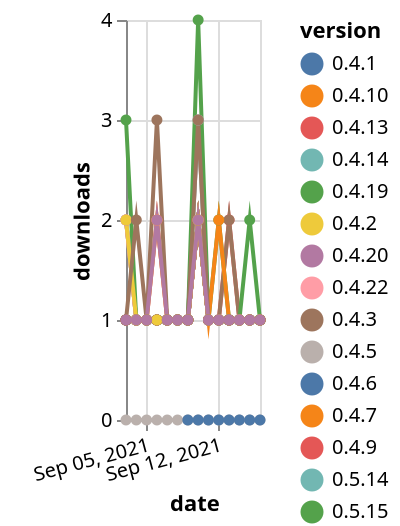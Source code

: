 {"$schema": "https://vega.github.io/schema/vega-lite/v5.json", "description": "A simple bar chart with embedded data.", "data": {"values": [{"date": "2021-09-03", "total": 155, "delta": 1, "version": "0.4.6"}, {"date": "2021-09-04", "total": 156, "delta": 1, "version": "0.4.6"}, {"date": "2021-09-05", "total": 157, "delta": 1, "version": "0.4.6"}, {"date": "2021-09-06", "total": 158, "delta": 1, "version": "0.4.6"}, {"date": "2021-09-07", "total": 159, "delta": 1, "version": "0.4.6"}, {"date": "2021-09-08", "total": 160, "delta": 1, "version": "0.4.6"}, {"date": "2021-09-09", "total": 161, "delta": 1, "version": "0.4.6"}, {"date": "2021-09-10", "total": 163, "delta": 2, "version": "0.4.6"}, {"date": "2021-09-11", "total": 164, "delta": 1, "version": "0.4.6"}, {"date": "2021-09-12", "total": 165, "delta": 1, "version": "0.4.6"}, {"date": "2021-09-13", "total": 166, "delta": 1, "version": "0.4.6"}, {"date": "2021-09-14", "total": 167, "delta": 1, "version": "0.4.6"}, {"date": "2021-09-15", "total": 168, "delta": 1, "version": "0.4.6"}, {"date": "2021-09-16", "total": 169, "delta": 1, "version": "0.4.6"}, {"date": "2021-09-03", "total": 178, "delta": 1, "version": "0.4.9"}, {"date": "2021-09-04", "total": 179, "delta": 1, "version": "0.4.9"}, {"date": "2021-09-05", "total": 180, "delta": 1, "version": "0.4.9"}, {"date": "2021-09-06", "total": 181, "delta": 1, "version": "0.4.9"}, {"date": "2021-09-07", "total": 182, "delta": 1, "version": "0.4.9"}, {"date": "2021-09-08", "total": 183, "delta": 1, "version": "0.4.9"}, {"date": "2021-09-09", "total": 184, "delta": 1, "version": "0.4.9"}, {"date": "2021-09-10", "total": 186, "delta": 2, "version": "0.4.9"}, {"date": "2021-09-11", "total": 187, "delta": 1, "version": "0.4.9"}, {"date": "2021-09-12", "total": 188, "delta": 1, "version": "0.4.9"}, {"date": "2021-09-13", "total": 190, "delta": 2, "version": "0.4.9"}, {"date": "2021-09-14", "total": 191, "delta": 1, "version": "0.4.9"}, {"date": "2021-09-15", "total": 192, "delta": 1, "version": "0.4.9"}, {"date": "2021-09-16", "total": 193, "delta": 1, "version": "0.4.9"}, {"date": "2021-09-03", "total": 61, "delta": 2, "version": "0.6.3"}, {"date": "2021-09-04", "total": 62, "delta": 1, "version": "0.6.3"}, {"date": "2021-09-05", "total": 63, "delta": 1, "version": "0.6.3"}, {"date": "2021-09-06", "total": 64, "delta": 1, "version": "0.6.3"}, {"date": "2021-09-07", "total": 65, "delta": 1, "version": "0.6.3"}, {"date": "2021-09-08", "total": 66, "delta": 1, "version": "0.6.3"}, {"date": "2021-09-09", "total": 67, "delta": 1, "version": "0.6.3"}, {"date": "2021-09-10", "total": 69, "delta": 2, "version": "0.6.3"}, {"date": "2021-09-11", "total": 70, "delta": 1, "version": "0.6.3"}, {"date": "2021-09-12", "total": 71, "delta": 1, "version": "0.6.3"}, {"date": "2021-09-13", "total": 73, "delta": 2, "version": "0.6.3"}, {"date": "2021-09-14", "total": 74, "delta": 1, "version": "0.6.3"}, {"date": "2021-09-15", "total": 75, "delta": 1, "version": "0.6.3"}, {"date": "2021-09-16", "total": 76, "delta": 1, "version": "0.6.3"}, {"date": "2021-09-03", "total": 182, "delta": 1, "version": "0.4.14"}, {"date": "2021-09-04", "total": 183, "delta": 1, "version": "0.4.14"}, {"date": "2021-09-05", "total": 184, "delta": 1, "version": "0.4.14"}, {"date": "2021-09-06", "total": 185, "delta": 1, "version": "0.4.14"}, {"date": "2021-09-07", "total": 186, "delta": 1, "version": "0.4.14"}, {"date": "2021-09-08", "total": 187, "delta": 1, "version": "0.4.14"}, {"date": "2021-09-09", "total": 188, "delta": 1, "version": "0.4.14"}, {"date": "2021-09-10", "total": 190, "delta": 2, "version": "0.4.14"}, {"date": "2021-09-11", "total": 191, "delta": 1, "version": "0.4.14"}, {"date": "2021-09-12", "total": 192, "delta": 1, "version": "0.4.14"}, {"date": "2021-09-13", "total": 193, "delta": 1, "version": "0.4.14"}, {"date": "2021-09-14", "total": 194, "delta": 1, "version": "0.4.14"}, {"date": "2021-09-15", "total": 195, "delta": 1, "version": "0.4.14"}, {"date": "2021-09-16", "total": 196, "delta": 1, "version": "0.4.14"}, {"date": "2021-09-03", "total": 182, "delta": 2, "version": "0.4.5"}, {"date": "2021-09-04", "total": 183, "delta": 1, "version": "0.4.5"}, {"date": "2021-09-05", "total": 184, "delta": 1, "version": "0.4.5"}, {"date": "2021-09-06", "total": 185, "delta": 1, "version": "0.4.5"}, {"date": "2021-09-07", "total": 186, "delta": 1, "version": "0.4.5"}, {"date": "2021-09-08", "total": 187, "delta": 1, "version": "0.4.5"}, {"date": "2021-09-09", "total": 188, "delta": 1, "version": "0.4.5"}, {"date": "2021-09-10", "total": 190, "delta": 2, "version": "0.4.5"}, {"date": "2021-09-11", "total": 191, "delta": 1, "version": "0.4.5"}, {"date": "2021-09-12", "total": 192, "delta": 1, "version": "0.4.5"}, {"date": "2021-09-13", "total": 193, "delta": 1, "version": "0.4.5"}, {"date": "2021-09-14", "total": 194, "delta": 1, "version": "0.4.5"}, {"date": "2021-09-15", "total": 195, "delta": 1, "version": "0.4.5"}, {"date": "2021-09-16", "total": 196, "delta": 1, "version": "0.4.5"}, {"date": "2021-09-03", "total": 204, "delta": 1, "version": "0.4.22"}, {"date": "2021-09-04", "total": 205, "delta": 1, "version": "0.4.22"}, {"date": "2021-09-05", "total": 206, "delta": 1, "version": "0.4.22"}, {"date": "2021-09-06", "total": 208, "delta": 2, "version": "0.4.22"}, {"date": "2021-09-07", "total": 209, "delta": 1, "version": "0.4.22"}, {"date": "2021-09-08", "total": 210, "delta": 1, "version": "0.4.22"}, {"date": "2021-09-09", "total": 211, "delta": 1, "version": "0.4.22"}, {"date": "2021-09-10", "total": 214, "delta": 3, "version": "0.4.22"}, {"date": "2021-09-11", "total": 215, "delta": 1, "version": "0.4.22"}, {"date": "2021-09-12", "total": 216, "delta": 1, "version": "0.4.22"}, {"date": "2021-09-13", "total": 217, "delta": 1, "version": "0.4.22"}, {"date": "2021-09-14", "total": 218, "delta": 1, "version": "0.4.22"}, {"date": "2021-09-15", "total": 219, "delta": 1, "version": "0.4.22"}, {"date": "2021-09-16", "total": 220, "delta": 1, "version": "0.4.22"}, {"date": "2021-09-03", "total": 8, "delta": 0, "version": "0.7.0"}, {"date": "2021-09-04", "total": 20, "delta": 0, "version": "0.7.0"}, {"date": "2021-09-05", "total": 24, "delta": 0, "version": "0.7.0"}, {"date": "2021-09-06", "total": 25, "delta": 0, "version": "0.7.0"}, {"date": "2021-09-07", "total": 28, "delta": 0, "version": "0.7.0"}, {"date": "2021-09-08", "total": 31, "delta": 0, "version": "0.7.0"}, {"date": "2021-09-09", "total": 37, "delta": 0, "version": "0.7.0"}, {"date": "2021-09-10", "total": 39, "delta": 0, "version": "0.7.0"}, {"date": "2021-09-11", "total": 40, "delta": 0, "version": "0.7.0"}, {"date": "2021-09-12", "total": 41, "delta": 0, "version": "0.7.0"}, {"date": "2021-09-13", "total": 42, "delta": 0, "version": "0.7.0"}, {"date": "2021-09-14", "total": 43, "delta": 0, "version": "0.7.0"}, {"date": "2021-09-15", "total": 44, "delta": 0, "version": "0.7.0"}, {"date": "2021-09-16", "total": 45, "delta": 0, "version": "0.7.0"}, {"date": "2021-09-03", "total": 158, "delta": 1, "version": "0.4.2"}, {"date": "2021-09-04", "total": 159, "delta": 1, "version": "0.4.2"}, {"date": "2021-09-05", "total": 160, "delta": 1, "version": "0.4.2"}, {"date": "2021-09-06", "total": 161, "delta": 1, "version": "0.4.2"}, {"date": "2021-09-07", "total": 162, "delta": 1, "version": "0.4.2"}, {"date": "2021-09-08", "total": 163, "delta": 1, "version": "0.4.2"}, {"date": "2021-09-09", "total": 164, "delta": 1, "version": "0.4.2"}, {"date": "2021-09-10", "total": 166, "delta": 2, "version": "0.4.2"}, {"date": "2021-09-11", "total": 167, "delta": 1, "version": "0.4.2"}, {"date": "2021-09-12", "total": 168, "delta": 1, "version": "0.4.2"}, {"date": "2021-09-13", "total": 169, "delta": 1, "version": "0.4.2"}, {"date": "2021-09-14", "total": 170, "delta": 1, "version": "0.4.2"}, {"date": "2021-09-15", "total": 171, "delta": 1, "version": "0.4.2"}, {"date": "2021-09-16", "total": 172, "delta": 1, "version": "0.4.2"}, {"date": "2021-09-03", "total": 108, "delta": 2, "version": "0.6.1"}, {"date": "2021-09-04", "total": 109, "delta": 1, "version": "0.6.1"}, {"date": "2021-09-05", "total": 110, "delta": 1, "version": "0.6.1"}, {"date": "2021-09-06", "total": 111, "delta": 1, "version": "0.6.1"}, {"date": "2021-09-07", "total": 112, "delta": 1, "version": "0.6.1"}, {"date": "2021-09-08", "total": 113, "delta": 1, "version": "0.6.1"}, {"date": "2021-09-09", "total": 114, "delta": 1, "version": "0.6.1"}, {"date": "2021-09-10", "total": 116, "delta": 2, "version": "0.6.1"}, {"date": "2021-09-11", "total": 117, "delta": 1, "version": "0.6.1"}, {"date": "2021-09-12", "total": 118, "delta": 1, "version": "0.6.1"}, {"date": "2021-09-13", "total": 119, "delta": 1, "version": "0.6.1"}, {"date": "2021-09-14", "total": 120, "delta": 1, "version": "0.6.1"}, {"date": "2021-09-15", "total": 121, "delta": 1, "version": "0.6.1"}, {"date": "2021-09-16", "total": 122, "delta": 1, "version": "0.6.1"}, {"date": "2021-09-03", "total": 186, "delta": 1, "version": "0.5.14"}, {"date": "2021-09-04", "total": 187, "delta": 1, "version": "0.5.14"}, {"date": "2021-09-05", "total": 188, "delta": 1, "version": "0.5.14"}, {"date": "2021-09-06", "total": 189, "delta": 1, "version": "0.5.14"}, {"date": "2021-09-07", "total": 190, "delta": 1, "version": "0.5.14"}, {"date": "2021-09-08", "total": 191, "delta": 1, "version": "0.5.14"}, {"date": "2021-09-09", "total": 192, "delta": 1, "version": "0.5.14"}, {"date": "2021-09-10", "total": 195, "delta": 3, "version": "0.5.14"}, {"date": "2021-09-11", "total": 196, "delta": 1, "version": "0.5.14"}, {"date": "2021-09-12", "total": 197, "delta": 1, "version": "0.5.14"}, {"date": "2021-09-13", "total": 198, "delta": 1, "version": "0.5.14"}, {"date": "2021-09-14", "total": 199, "delta": 1, "version": "0.5.14"}, {"date": "2021-09-15", "total": 200, "delta": 1, "version": "0.5.14"}, {"date": "2021-09-16", "total": 201, "delta": 1, "version": "0.5.14"}, {"date": "2021-09-03", "total": 132, "delta": 2, "version": "0.6.2"}, {"date": "2021-09-04", "total": 133, "delta": 1, "version": "0.6.2"}, {"date": "2021-09-05", "total": 134, "delta": 1, "version": "0.6.2"}, {"date": "2021-09-06", "total": 135, "delta": 1, "version": "0.6.2"}, {"date": "2021-09-07", "total": 136, "delta": 1, "version": "0.6.2"}, {"date": "2021-09-08", "total": 137, "delta": 1, "version": "0.6.2"}, {"date": "2021-09-09", "total": 138, "delta": 1, "version": "0.6.2"}, {"date": "2021-09-10", "total": 140, "delta": 2, "version": "0.6.2"}, {"date": "2021-09-11", "total": 141, "delta": 1, "version": "0.6.2"}, {"date": "2021-09-12", "total": 142, "delta": 1, "version": "0.6.2"}, {"date": "2021-09-13", "total": 143, "delta": 1, "version": "0.6.2"}, {"date": "2021-09-14", "total": 144, "delta": 1, "version": "0.6.2"}, {"date": "2021-09-15", "total": 145, "delta": 1, "version": "0.6.2"}, {"date": "2021-09-16", "total": 146, "delta": 1, "version": "0.6.2"}, {"date": "2021-09-09", "total": 7, "delta": 0, "version": "0.7.1"}, {"date": "2021-09-10", "total": 15, "delta": 0, "version": "0.7.1"}, {"date": "2021-09-11", "total": 17, "delta": 0, "version": "0.7.1"}, {"date": "2021-09-12", "total": 19, "delta": 0, "version": "0.7.1"}, {"date": "2021-09-13", "total": 22, "delta": 0, "version": "0.7.1"}, {"date": "2021-09-14", "total": 31, "delta": 0, "version": "0.7.1"}, {"date": "2021-09-15", "total": 33, "delta": 0, "version": "0.7.1"}, {"date": "2021-09-16", "total": 36, "delta": 0, "version": "0.7.1"}, {"date": "2021-09-03", "total": 159, "delta": 1, "version": "0.4.10"}, {"date": "2021-09-04", "total": 160, "delta": 1, "version": "0.4.10"}, {"date": "2021-09-05", "total": 161, "delta": 1, "version": "0.4.10"}, {"date": "2021-09-06", "total": 163, "delta": 2, "version": "0.4.10"}, {"date": "2021-09-07", "total": 164, "delta": 1, "version": "0.4.10"}, {"date": "2021-09-08", "total": 165, "delta": 1, "version": "0.4.10"}, {"date": "2021-09-09", "total": 166, "delta": 1, "version": "0.4.10"}, {"date": "2021-09-10", "total": 168, "delta": 2, "version": "0.4.10"}, {"date": "2021-09-11", "total": 169, "delta": 1, "version": "0.4.10"}, {"date": "2021-09-12", "total": 170, "delta": 1, "version": "0.4.10"}, {"date": "2021-09-13", "total": 171, "delta": 1, "version": "0.4.10"}, {"date": "2021-09-14", "total": 172, "delta": 1, "version": "0.4.10"}, {"date": "2021-09-15", "total": 173, "delta": 1, "version": "0.4.10"}, {"date": "2021-09-16", "total": 174, "delta": 1, "version": "0.4.10"}, {"date": "2021-09-03", "total": 197, "delta": 3, "version": "0.5.15"}, {"date": "2021-09-04", "total": 198, "delta": 1, "version": "0.5.15"}, {"date": "2021-09-05", "total": 199, "delta": 1, "version": "0.5.15"}, {"date": "2021-09-06", "total": 200, "delta": 1, "version": "0.5.15"}, {"date": "2021-09-07", "total": 201, "delta": 1, "version": "0.5.15"}, {"date": "2021-09-08", "total": 202, "delta": 1, "version": "0.5.15"}, {"date": "2021-09-09", "total": 203, "delta": 1, "version": "0.5.15"}, {"date": "2021-09-10", "total": 207, "delta": 4, "version": "0.5.15"}, {"date": "2021-09-11", "total": 208, "delta": 1, "version": "0.5.15"}, {"date": "2021-09-12", "total": 210, "delta": 2, "version": "0.5.15"}, {"date": "2021-09-13", "total": 211, "delta": 1, "version": "0.5.15"}, {"date": "2021-09-14", "total": 212, "delta": 1, "version": "0.5.15"}, {"date": "2021-09-15", "total": 213, "delta": 1, "version": "0.5.15"}, {"date": "2021-09-16", "total": 214, "delta": 1, "version": "0.5.15"}, {"date": "2021-09-03", "total": 184, "delta": 1, "version": "0.4.19"}, {"date": "2021-09-04", "total": 185, "delta": 1, "version": "0.4.19"}, {"date": "2021-09-05", "total": 186, "delta": 1, "version": "0.4.19"}, {"date": "2021-09-06", "total": 187, "delta": 1, "version": "0.4.19"}, {"date": "2021-09-07", "total": 188, "delta": 1, "version": "0.4.19"}, {"date": "2021-09-08", "total": 189, "delta": 1, "version": "0.4.19"}, {"date": "2021-09-09", "total": 190, "delta": 1, "version": "0.4.19"}, {"date": "2021-09-10", "total": 192, "delta": 2, "version": "0.4.19"}, {"date": "2021-09-11", "total": 193, "delta": 1, "version": "0.4.19"}, {"date": "2021-09-12", "total": 194, "delta": 1, "version": "0.4.19"}, {"date": "2021-09-13", "total": 195, "delta": 1, "version": "0.4.19"}, {"date": "2021-09-14", "total": 196, "delta": 1, "version": "0.4.19"}, {"date": "2021-09-15", "total": 198, "delta": 2, "version": "0.4.19"}, {"date": "2021-09-16", "total": 199, "delta": 1, "version": "0.4.19"}, {"date": "2021-09-03", "total": 149, "delta": 1, "version": "0.4.7"}, {"date": "2021-09-04", "total": 150, "delta": 1, "version": "0.4.7"}, {"date": "2021-09-05", "total": 151, "delta": 1, "version": "0.4.7"}, {"date": "2021-09-06", "total": 152, "delta": 1, "version": "0.4.7"}, {"date": "2021-09-07", "total": 153, "delta": 1, "version": "0.4.7"}, {"date": "2021-09-08", "total": 154, "delta": 1, "version": "0.4.7"}, {"date": "2021-09-09", "total": 155, "delta": 1, "version": "0.4.7"}, {"date": "2021-09-10", "total": 157, "delta": 2, "version": "0.4.7"}, {"date": "2021-09-11", "total": 158, "delta": 1, "version": "0.4.7"}, {"date": "2021-09-12", "total": 160, "delta": 2, "version": "0.4.7"}, {"date": "2021-09-13", "total": 161, "delta": 1, "version": "0.4.7"}, {"date": "2021-09-14", "total": 162, "delta": 1, "version": "0.4.7"}, {"date": "2021-09-15", "total": 163, "delta": 1, "version": "0.4.7"}, {"date": "2021-09-16", "total": 164, "delta": 1, "version": "0.4.7"}, {"date": "2021-09-03", "total": 218, "delta": 1, "version": "0.4.1"}, {"date": "2021-09-04", "total": 219, "delta": 1, "version": "0.4.1"}, {"date": "2021-09-05", "total": 220, "delta": 1, "version": "0.4.1"}, {"date": "2021-09-06", "total": 221, "delta": 1, "version": "0.4.1"}, {"date": "2021-09-07", "total": 222, "delta": 1, "version": "0.4.1"}, {"date": "2021-09-08", "total": 223, "delta": 1, "version": "0.4.1"}, {"date": "2021-09-09", "total": 224, "delta": 1, "version": "0.4.1"}, {"date": "2021-09-10", "total": 226, "delta": 2, "version": "0.4.1"}, {"date": "2021-09-11", "total": 227, "delta": 1, "version": "0.4.1"}, {"date": "2021-09-12", "total": 228, "delta": 1, "version": "0.4.1"}, {"date": "2021-09-13", "total": 229, "delta": 1, "version": "0.4.1"}, {"date": "2021-09-14", "total": 230, "delta": 1, "version": "0.4.1"}, {"date": "2021-09-15", "total": 231, "delta": 1, "version": "0.4.1"}, {"date": "2021-09-16", "total": 232, "delta": 1, "version": "0.4.1"}, {"date": "2021-09-03", "total": 174, "delta": 1, "version": "0.4.13"}, {"date": "2021-09-04", "total": 175, "delta": 1, "version": "0.4.13"}, {"date": "2021-09-05", "total": 176, "delta": 1, "version": "0.4.13"}, {"date": "2021-09-06", "total": 177, "delta": 1, "version": "0.4.13"}, {"date": "2021-09-07", "total": 178, "delta": 1, "version": "0.4.13"}, {"date": "2021-09-08", "total": 179, "delta": 1, "version": "0.4.13"}, {"date": "2021-09-09", "total": 180, "delta": 1, "version": "0.4.13"}, {"date": "2021-09-10", "total": 182, "delta": 2, "version": "0.4.13"}, {"date": "2021-09-11", "total": 183, "delta": 1, "version": "0.4.13"}, {"date": "2021-09-12", "total": 184, "delta": 1, "version": "0.4.13"}, {"date": "2021-09-13", "total": 185, "delta": 1, "version": "0.4.13"}, {"date": "2021-09-14", "total": 186, "delta": 1, "version": "0.4.13"}, {"date": "2021-09-15", "total": 187, "delta": 1, "version": "0.4.13"}, {"date": "2021-09-16", "total": 188, "delta": 1, "version": "0.4.13"}, {"date": "2021-09-03", "total": 117, "delta": 2, "version": "0.6.0"}, {"date": "2021-09-04", "total": 118, "delta": 1, "version": "0.6.0"}, {"date": "2021-09-05", "total": 119, "delta": 1, "version": "0.6.0"}, {"date": "2021-09-06", "total": 120, "delta": 1, "version": "0.6.0"}, {"date": "2021-09-07", "total": 121, "delta": 1, "version": "0.6.0"}, {"date": "2021-09-08", "total": 122, "delta": 1, "version": "0.6.0"}, {"date": "2021-09-09", "total": 123, "delta": 1, "version": "0.6.0"}, {"date": "2021-09-10", "total": 125, "delta": 2, "version": "0.6.0"}, {"date": "2021-09-11", "total": 126, "delta": 1, "version": "0.6.0"}, {"date": "2021-09-12", "total": 127, "delta": 1, "version": "0.6.0"}, {"date": "2021-09-13", "total": 128, "delta": 1, "version": "0.6.0"}, {"date": "2021-09-14", "total": 129, "delta": 1, "version": "0.6.0"}, {"date": "2021-09-15", "total": 130, "delta": 1, "version": "0.6.0"}, {"date": "2021-09-16", "total": 131, "delta": 1, "version": "0.6.0"}, {"date": "2021-09-03", "total": 291, "delta": 1, "version": "0.4.3"}, {"date": "2021-09-04", "total": 293, "delta": 2, "version": "0.4.3"}, {"date": "2021-09-05", "total": 294, "delta": 1, "version": "0.4.3"}, {"date": "2021-09-06", "total": 297, "delta": 3, "version": "0.4.3"}, {"date": "2021-09-07", "total": 298, "delta": 1, "version": "0.4.3"}, {"date": "2021-09-08", "total": 299, "delta": 1, "version": "0.4.3"}, {"date": "2021-09-09", "total": 300, "delta": 1, "version": "0.4.3"}, {"date": "2021-09-10", "total": 303, "delta": 3, "version": "0.4.3"}, {"date": "2021-09-11", "total": 304, "delta": 1, "version": "0.4.3"}, {"date": "2021-09-12", "total": 305, "delta": 1, "version": "0.4.3"}, {"date": "2021-09-13", "total": 306, "delta": 1, "version": "0.4.3"}, {"date": "2021-09-14", "total": 307, "delta": 1, "version": "0.4.3"}, {"date": "2021-09-15", "total": 308, "delta": 1, "version": "0.4.3"}, {"date": "2021-09-16", "total": 309, "delta": 1, "version": "0.4.3"}, {"date": "2021-09-03", "total": 136, "delta": 1, "version": "0.4.20"}, {"date": "2021-09-04", "total": 137, "delta": 1, "version": "0.4.20"}, {"date": "2021-09-05", "total": 138, "delta": 1, "version": "0.4.20"}, {"date": "2021-09-06", "total": 140, "delta": 2, "version": "0.4.20"}, {"date": "2021-09-07", "total": 141, "delta": 1, "version": "0.4.20"}, {"date": "2021-09-08", "total": 142, "delta": 1, "version": "0.4.20"}, {"date": "2021-09-09", "total": 143, "delta": 1, "version": "0.4.20"}, {"date": "2021-09-10", "total": 145, "delta": 2, "version": "0.4.20"}, {"date": "2021-09-11", "total": 146, "delta": 1, "version": "0.4.20"}, {"date": "2021-09-12", "total": 147, "delta": 1, "version": "0.4.20"}, {"date": "2021-09-13", "total": 148, "delta": 1, "version": "0.4.20"}, {"date": "2021-09-14", "total": 149, "delta": 1, "version": "0.4.20"}, {"date": "2021-09-15", "total": 150, "delta": 1, "version": "0.4.20"}, {"date": "2021-09-16", "total": 151, "delta": 1, "version": "0.4.20"}]}, "width": "container", "mark": {"type": "line", "point": {"filled": true}}, "encoding": {"x": {"field": "date", "type": "temporal", "timeUnit": "yearmonthdate", "title": "date", "axis": {"labelAngle": -15}}, "y": {"field": "delta", "type": "quantitative", "title": "downloads"}, "color": {"field": "version", "type": "nominal"}, "tooltip": {"field": "delta"}}}